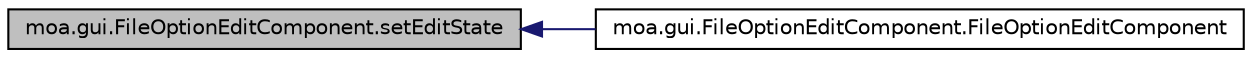 digraph G
{
  edge [fontname="Helvetica",fontsize="10",labelfontname="Helvetica",labelfontsize="10"];
  node [fontname="Helvetica",fontsize="10",shape=record];
  rankdir=LR;
  Node1 [label="moa.gui.FileOptionEditComponent.setEditState",height=0.2,width=0.4,color="black", fillcolor="grey75", style="filled" fontcolor="black"];
  Node1 -> Node2 [dir=back,color="midnightblue",fontsize="10",style="solid",fontname="Helvetica"];
  Node2 [label="moa.gui.FileOptionEditComponent.FileOptionEditComponent",height=0.2,width=0.4,color="black", fillcolor="white", style="filled",URL="$classmoa_1_1gui_1_1FileOptionEditComponent.html#a736fe824cde458be1c24d15aa2384355"];
}
